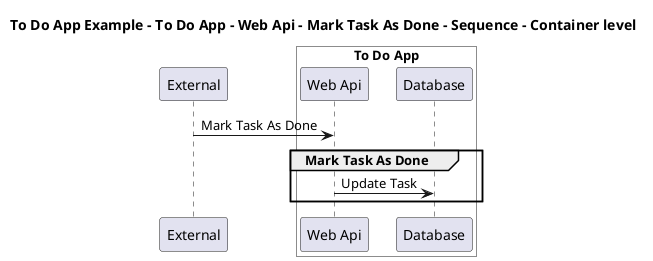 @startuml

title To Do App Example - To Do App - Web Api - Mark Task As Done - Sequence - Container level

participant "External" as C4InterFlow.SoftwareSystems.ExternalSystem

box "To Do App" #White
    participant "Web Api" as ToDoAppExample.SoftwareSystems.ToDoApp.Containers.WebApi
    participant "Database" as ToDoAppExample.SoftwareSystems.ToDoApp.Containers.Database
end box


C4InterFlow.SoftwareSystems.ExternalSystem -> ToDoAppExample.SoftwareSystems.ToDoApp.Containers.WebApi : Mark Task As Done
group Mark Task As Done
ToDoAppExample.SoftwareSystems.ToDoApp.Containers.WebApi -> ToDoAppExample.SoftwareSystems.ToDoApp.Containers.Database : Update Task
end


@enduml
